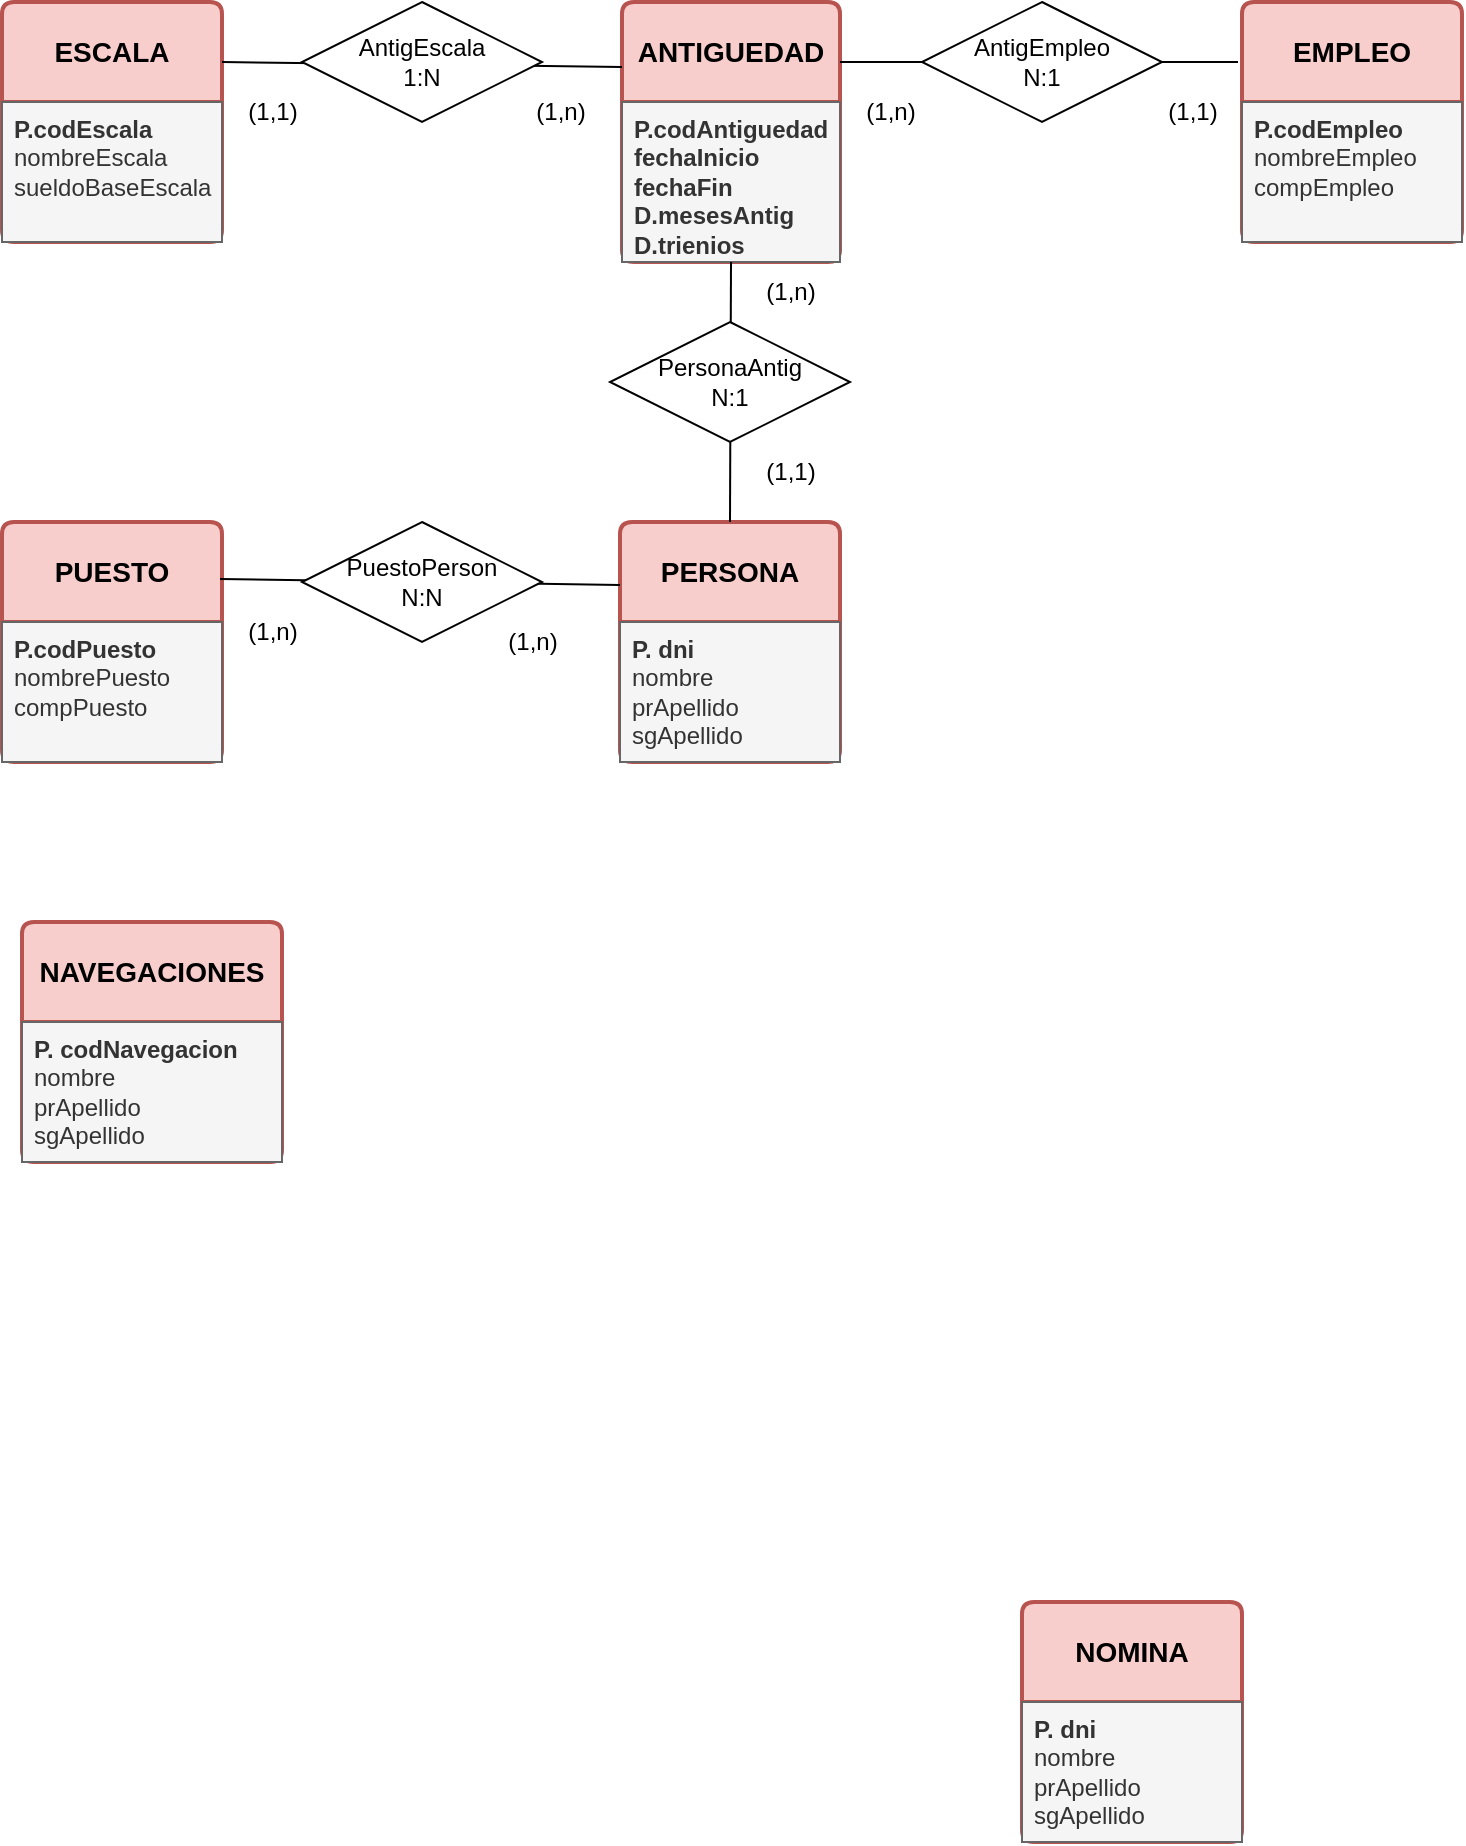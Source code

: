 <mxfile version="22.1.3" type="github">
  <diagram name="Página-1" id="aMsBlDd1dO-YEsa1hrWV">
    <mxGraphModel dx="1002" dy="535" grid="1" gridSize="10" guides="1" tooltips="1" connect="1" arrows="1" fold="1" page="1" pageScale="1" pageWidth="827" pageHeight="1169" math="0" shadow="0">
      <root>
        <mxCell id="0" />
        <mxCell id="1" parent="0" />
        <mxCell id="Cupz4t88Cv5a_EPzGhlt-1" value="&lt;b&gt;PERSONA&lt;/b&gt;" style="swimlane;childLayout=stackLayout;horizontal=1;startSize=50;horizontalStack=0;rounded=1;fontSize=14;fontStyle=0;strokeWidth=2;resizeParent=0;resizeLast=1;shadow=0;dashed=0;align=center;arcSize=4;whiteSpace=wrap;html=1;fillColor=#f8cecc;strokeColor=#b85450;" vertex="1" parent="1">
          <mxGeometry x="359" y="300" width="110" height="120" as="geometry" />
        </mxCell>
        <mxCell id="Cupz4t88Cv5a_EPzGhlt-2" value="&lt;b&gt;P. dni&lt;br&gt;&lt;/b&gt;nombre&lt;br&gt;prApellido&lt;br&gt;sgApellido" style="align=left;strokeColor=#666666;fillColor=#f5f5f5;spacingLeft=4;fontSize=12;verticalAlign=top;resizable=0;rotatable=0;part=1;html=1;fontColor=#333333;" vertex="1" parent="Cupz4t88Cv5a_EPzGhlt-1">
          <mxGeometry y="50" width="110" height="70" as="geometry" />
        </mxCell>
        <mxCell id="Cupz4t88Cv5a_EPzGhlt-3" value="&lt;b&gt;ESCALA&lt;/b&gt;" style="swimlane;childLayout=stackLayout;horizontal=1;startSize=50;horizontalStack=0;rounded=1;fontSize=14;fontStyle=0;strokeWidth=2;resizeParent=0;resizeLast=1;shadow=0;dashed=0;align=center;arcSize=4;whiteSpace=wrap;html=1;fillColor=#f8cecc;strokeColor=#b85450;" vertex="1" parent="1">
          <mxGeometry x="50" y="40" width="110" height="120" as="geometry" />
        </mxCell>
        <mxCell id="Cupz4t88Cv5a_EPzGhlt-4" value="&lt;b&gt;P.codEscala&lt;br&gt;&lt;/b&gt;nombreEscala&lt;br&gt;sueldoBaseEscala" style="align=left;strokeColor=#666666;fillColor=#f5f5f5;spacingLeft=4;fontSize=12;verticalAlign=top;resizable=0;rotatable=0;part=1;html=1;fontColor=#333333;" vertex="1" parent="Cupz4t88Cv5a_EPzGhlt-3">
          <mxGeometry y="50" width="110" height="70" as="geometry" />
        </mxCell>
        <mxCell id="Cupz4t88Cv5a_EPzGhlt-6" value="&lt;b&gt;EMPLEO&lt;/b&gt;" style="swimlane;childLayout=stackLayout;horizontal=1;startSize=50;horizontalStack=0;rounded=1;fontSize=14;fontStyle=0;strokeWidth=2;resizeParent=0;resizeLast=1;shadow=0;align=center;arcSize=4;whiteSpace=wrap;html=1;fillColor=#f8cecc;strokeColor=#b85450;swimlaneLine=1;" vertex="1" parent="1">
          <mxGeometry x="670" y="40" width="110" height="120" as="geometry">
            <mxRectangle x="670" y="40" width="100" height="50" as="alternateBounds" />
          </mxGeometry>
        </mxCell>
        <mxCell id="Cupz4t88Cv5a_EPzGhlt-7" value="&lt;b&gt;P.codEmpleo&lt;br&gt;&lt;/b&gt;nombreEmpleo&lt;br&gt;compEmpleo" style="align=left;strokeColor=#666666;fillColor=#f5f5f5;spacingLeft=4;fontSize=12;verticalAlign=top;resizable=0;rotatable=0;part=1;html=1;fontColor=#333333;" vertex="1" parent="Cupz4t88Cv5a_EPzGhlt-6">
          <mxGeometry y="50" width="110" height="70" as="geometry" />
        </mxCell>
        <mxCell id="Cupz4t88Cv5a_EPzGhlt-26" value="(1,1)" style="text;html=1;align=center;verticalAlign=middle;resizable=0;points=[];autosize=1;strokeColor=none;fillColor=none;" vertex="1" parent="1">
          <mxGeometry x="160" y="80" width="50" height="30" as="geometry" />
        </mxCell>
        <mxCell id="Cupz4t88Cv5a_EPzGhlt-31" value="&lt;b&gt;ANTIGUEDAD&lt;/b&gt;" style="swimlane;childLayout=stackLayout;horizontal=1;startSize=50;horizontalStack=0;rounded=1;fontSize=14;fontStyle=0;strokeWidth=2;resizeParent=0;resizeLast=1;shadow=0;dashed=0;align=center;arcSize=4;whiteSpace=wrap;html=1;fillColor=#f8cecc;strokeColor=#b85450;" vertex="1" parent="1">
          <mxGeometry x="360" y="40" width="109" height="130" as="geometry" />
        </mxCell>
        <mxCell id="Cupz4t88Cv5a_EPzGhlt-32" value="&lt;b&gt;P.codAntiguedad&lt;br&gt;fechaInicio&lt;br&gt;fechaFin&lt;br&gt;D.mesesAntig&lt;br&gt;D.trienios&lt;br&gt;&lt;/b&gt;" style="align=left;strokeColor=#666666;fillColor=#f5f5f5;spacingLeft=4;fontSize=12;verticalAlign=top;resizable=0;rotatable=0;part=1;html=1;fontColor=#333333;" vertex="1" parent="Cupz4t88Cv5a_EPzGhlt-31">
          <mxGeometry y="50" width="109" height="80" as="geometry" />
        </mxCell>
        <mxCell id="Cupz4t88Cv5a_EPzGhlt-37" value="" style="endArrow=none;html=1;rounded=0;exitX=1;exitY=0.25;exitDx=0;exitDy=0;entryX=0;entryY=0.25;entryDx=0;entryDy=0;" edge="1" parent="1" source="Cupz4t88Cv5a_EPzGhlt-3" target="Cupz4t88Cv5a_EPzGhlt-31">
          <mxGeometry width="50" height="50" relative="1" as="geometry">
            <mxPoint x="280" y="170" as="sourcePoint" />
            <mxPoint x="440" y="150" as="targetPoint" />
          </mxGeometry>
        </mxCell>
        <mxCell id="Cupz4t88Cv5a_EPzGhlt-38" value="" style="endArrow=none;html=1;rounded=0;exitX=1;exitY=0.25;exitDx=0;exitDy=0;entryX=0;entryY=0.25;entryDx=0;entryDy=0;" edge="1" parent="1">
          <mxGeometry width="50" height="50" relative="1" as="geometry">
            <mxPoint x="469" y="70" as="sourcePoint" />
            <mxPoint x="668" y="70" as="targetPoint" />
          </mxGeometry>
        </mxCell>
        <mxCell id="Cupz4t88Cv5a_EPzGhlt-39" value="" style="endArrow=none;html=1;rounded=0;exitX=0.5;exitY=0;exitDx=0;exitDy=0;entryX=0.5;entryY=1;entryDx=0;entryDy=0;" edge="1" parent="1" source="Cupz4t88Cv5a_EPzGhlt-1" target="Cupz4t88Cv5a_EPzGhlt-31">
          <mxGeometry width="50" height="50" relative="1" as="geometry">
            <mxPoint x="190" y="180" as="sourcePoint" />
            <mxPoint x="389" y="180" as="targetPoint" />
          </mxGeometry>
        </mxCell>
        <mxCell id="Cupz4t88Cv5a_EPzGhlt-40" value="AntigEscala&lt;br&gt;1:N" style="shape=rhombus;perimeter=rhombusPerimeter;whiteSpace=wrap;html=1;align=center;" vertex="1" parent="1">
          <mxGeometry x="200" y="40" width="120" height="60" as="geometry" />
        </mxCell>
        <mxCell id="Cupz4t88Cv5a_EPzGhlt-42" value="(1,1)" style="text;html=1;align=center;verticalAlign=middle;resizable=0;points=[];autosize=1;strokeColor=none;fillColor=none;" vertex="1" parent="1">
          <mxGeometry x="620" y="80" width="50" height="30" as="geometry" />
        </mxCell>
        <mxCell id="Cupz4t88Cv5a_EPzGhlt-43" value="(1,n)" style="text;html=1;align=center;verticalAlign=middle;resizable=0;points=[];autosize=1;strokeColor=none;fillColor=none;" vertex="1" parent="1">
          <mxGeometry x="469" y="80" width="50" height="30" as="geometry" />
        </mxCell>
        <mxCell id="Cupz4t88Cv5a_EPzGhlt-45" value="(1,n)" style="text;html=1;align=center;verticalAlign=middle;resizable=0;points=[];autosize=1;strokeColor=none;fillColor=none;" vertex="1" parent="1">
          <mxGeometry x="419" y="170" width="50" height="30" as="geometry" />
        </mxCell>
        <mxCell id="Cupz4t88Cv5a_EPzGhlt-46" value="(1,1)" style="text;html=1;align=center;verticalAlign=middle;resizable=0;points=[];autosize=1;strokeColor=none;fillColor=none;" vertex="1" parent="1">
          <mxGeometry x="419" y="260" width="50" height="30" as="geometry" />
        </mxCell>
        <mxCell id="Cupz4t88Cv5a_EPzGhlt-47" value="AntigEmpleo&lt;br&gt;N:1" style="shape=rhombus;perimeter=rhombusPerimeter;whiteSpace=wrap;html=1;align=center;" vertex="1" parent="1">
          <mxGeometry x="510" y="40" width="120" height="60" as="geometry" />
        </mxCell>
        <mxCell id="Cupz4t88Cv5a_EPzGhlt-48" value="PersonaAntig&lt;br&gt;N:1" style="shape=rhombus;perimeter=rhombusPerimeter;whiteSpace=wrap;html=1;align=center;" vertex="1" parent="1">
          <mxGeometry x="354" y="200" width="120" height="60" as="geometry" />
        </mxCell>
        <mxCell id="Cupz4t88Cv5a_EPzGhlt-49" value="&lt;b&gt;PUESTO&lt;/b&gt;" style="swimlane;childLayout=stackLayout;horizontal=1;startSize=50;horizontalStack=0;rounded=1;fontSize=14;fontStyle=0;strokeWidth=2;resizeParent=0;resizeLast=1;shadow=0;dashed=0;align=center;arcSize=4;whiteSpace=wrap;html=1;fillColor=#f8cecc;strokeColor=#b85450;" vertex="1" parent="1">
          <mxGeometry x="50" y="300" width="110" height="120" as="geometry" />
        </mxCell>
        <mxCell id="Cupz4t88Cv5a_EPzGhlt-50" value="&lt;b&gt;P.codPuesto&lt;br&gt;&lt;/b&gt;nombrePuesto&lt;br&gt;compPuesto" style="align=left;strokeColor=#666666;fillColor=#f5f5f5;spacingLeft=4;fontSize=12;verticalAlign=top;resizable=0;rotatable=0;part=1;html=1;fontColor=#333333;" vertex="1" parent="Cupz4t88Cv5a_EPzGhlt-49">
          <mxGeometry y="50" width="110" height="70" as="geometry" />
        </mxCell>
        <mxCell id="Cupz4t88Cv5a_EPzGhlt-51" value="(1,n)" style="text;html=1;align=center;verticalAlign=middle;resizable=0;points=[];autosize=1;strokeColor=none;fillColor=none;" vertex="1" parent="1">
          <mxGeometry x="160" y="340" width="50" height="30" as="geometry" />
        </mxCell>
        <mxCell id="Cupz4t88Cv5a_EPzGhlt-53" value="" style="endArrow=none;html=1;rounded=0;exitX=1;exitY=0.25;exitDx=0;exitDy=0;entryX=0;entryY=0.25;entryDx=0;entryDy=0;" edge="1" parent="1">
          <mxGeometry width="50" height="50" relative="1" as="geometry">
            <mxPoint x="159" y="328.5" as="sourcePoint" />
            <mxPoint x="359" y="331.5" as="targetPoint" />
          </mxGeometry>
        </mxCell>
        <mxCell id="Cupz4t88Cv5a_EPzGhlt-52" value="PuestoPerson&lt;br&gt;N:N" style="shape=rhombus;perimeter=rhombusPerimeter;whiteSpace=wrap;html=1;align=center;" vertex="1" parent="1">
          <mxGeometry x="200" y="300" width="120" height="60" as="geometry" />
        </mxCell>
        <mxCell id="Cupz4t88Cv5a_EPzGhlt-54" value="(1,n)" style="text;html=1;align=center;verticalAlign=middle;resizable=0;points=[];autosize=1;strokeColor=none;fillColor=none;" vertex="1" parent="1">
          <mxGeometry x="290" y="345" width="50" height="30" as="geometry" />
        </mxCell>
        <mxCell id="Cupz4t88Cv5a_EPzGhlt-55" value="&lt;b&gt;NOMINA&lt;/b&gt;" style="swimlane;childLayout=stackLayout;horizontal=1;startSize=50;horizontalStack=0;rounded=1;fontSize=14;fontStyle=0;strokeWidth=2;resizeParent=0;resizeLast=1;shadow=0;dashed=0;align=center;arcSize=4;whiteSpace=wrap;html=1;fillColor=#f8cecc;strokeColor=#b85450;" vertex="1" parent="1">
          <mxGeometry x="560" y="840" width="110" height="120" as="geometry" />
        </mxCell>
        <mxCell id="Cupz4t88Cv5a_EPzGhlt-56" value="&lt;b&gt;P. dni&lt;br&gt;&lt;/b&gt;nombre&lt;br&gt;prApellido&lt;br&gt;sgApellido" style="align=left;strokeColor=#666666;fillColor=#f5f5f5;spacingLeft=4;fontSize=12;verticalAlign=top;resizable=0;rotatable=0;part=1;html=1;fontColor=#333333;" vertex="1" parent="Cupz4t88Cv5a_EPzGhlt-55">
          <mxGeometry y="50" width="110" height="70" as="geometry" />
        </mxCell>
        <mxCell id="Cupz4t88Cv5a_EPzGhlt-57" value="&lt;b&gt;NAVEGACIONES&lt;/b&gt;" style="swimlane;childLayout=stackLayout;horizontal=1;startSize=50;horizontalStack=0;rounded=1;fontSize=14;fontStyle=0;strokeWidth=2;resizeParent=0;resizeLast=1;shadow=0;dashed=0;align=center;arcSize=4;whiteSpace=wrap;html=1;fillColor=#f8cecc;strokeColor=#b85450;" vertex="1" parent="1">
          <mxGeometry x="60" y="500" width="130" height="120" as="geometry" />
        </mxCell>
        <mxCell id="Cupz4t88Cv5a_EPzGhlt-58" value="&lt;b&gt;P. codNavegacion&lt;br&gt;&lt;/b&gt;nombre&lt;br&gt;prApellido&lt;br&gt;sgApellido" style="align=left;strokeColor=#666666;fillColor=#f5f5f5;spacingLeft=4;fontSize=12;verticalAlign=top;resizable=0;rotatable=0;part=1;html=1;fontColor=#333333;" vertex="1" parent="Cupz4t88Cv5a_EPzGhlt-57">
          <mxGeometry y="50" width="130" height="70" as="geometry" />
        </mxCell>
        <mxCell id="Cupz4t88Cv5a_EPzGhlt-59" value="(1,n)" style="text;html=1;align=center;verticalAlign=middle;resizable=0;points=[];autosize=1;strokeColor=none;fillColor=none;" vertex="1" parent="1">
          <mxGeometry x="304" y="80" width="50" height="30" as="geometry" />
        </mxCell>
      </root>
    </mxGraphModel>
  </diagram>
</mxfile>
